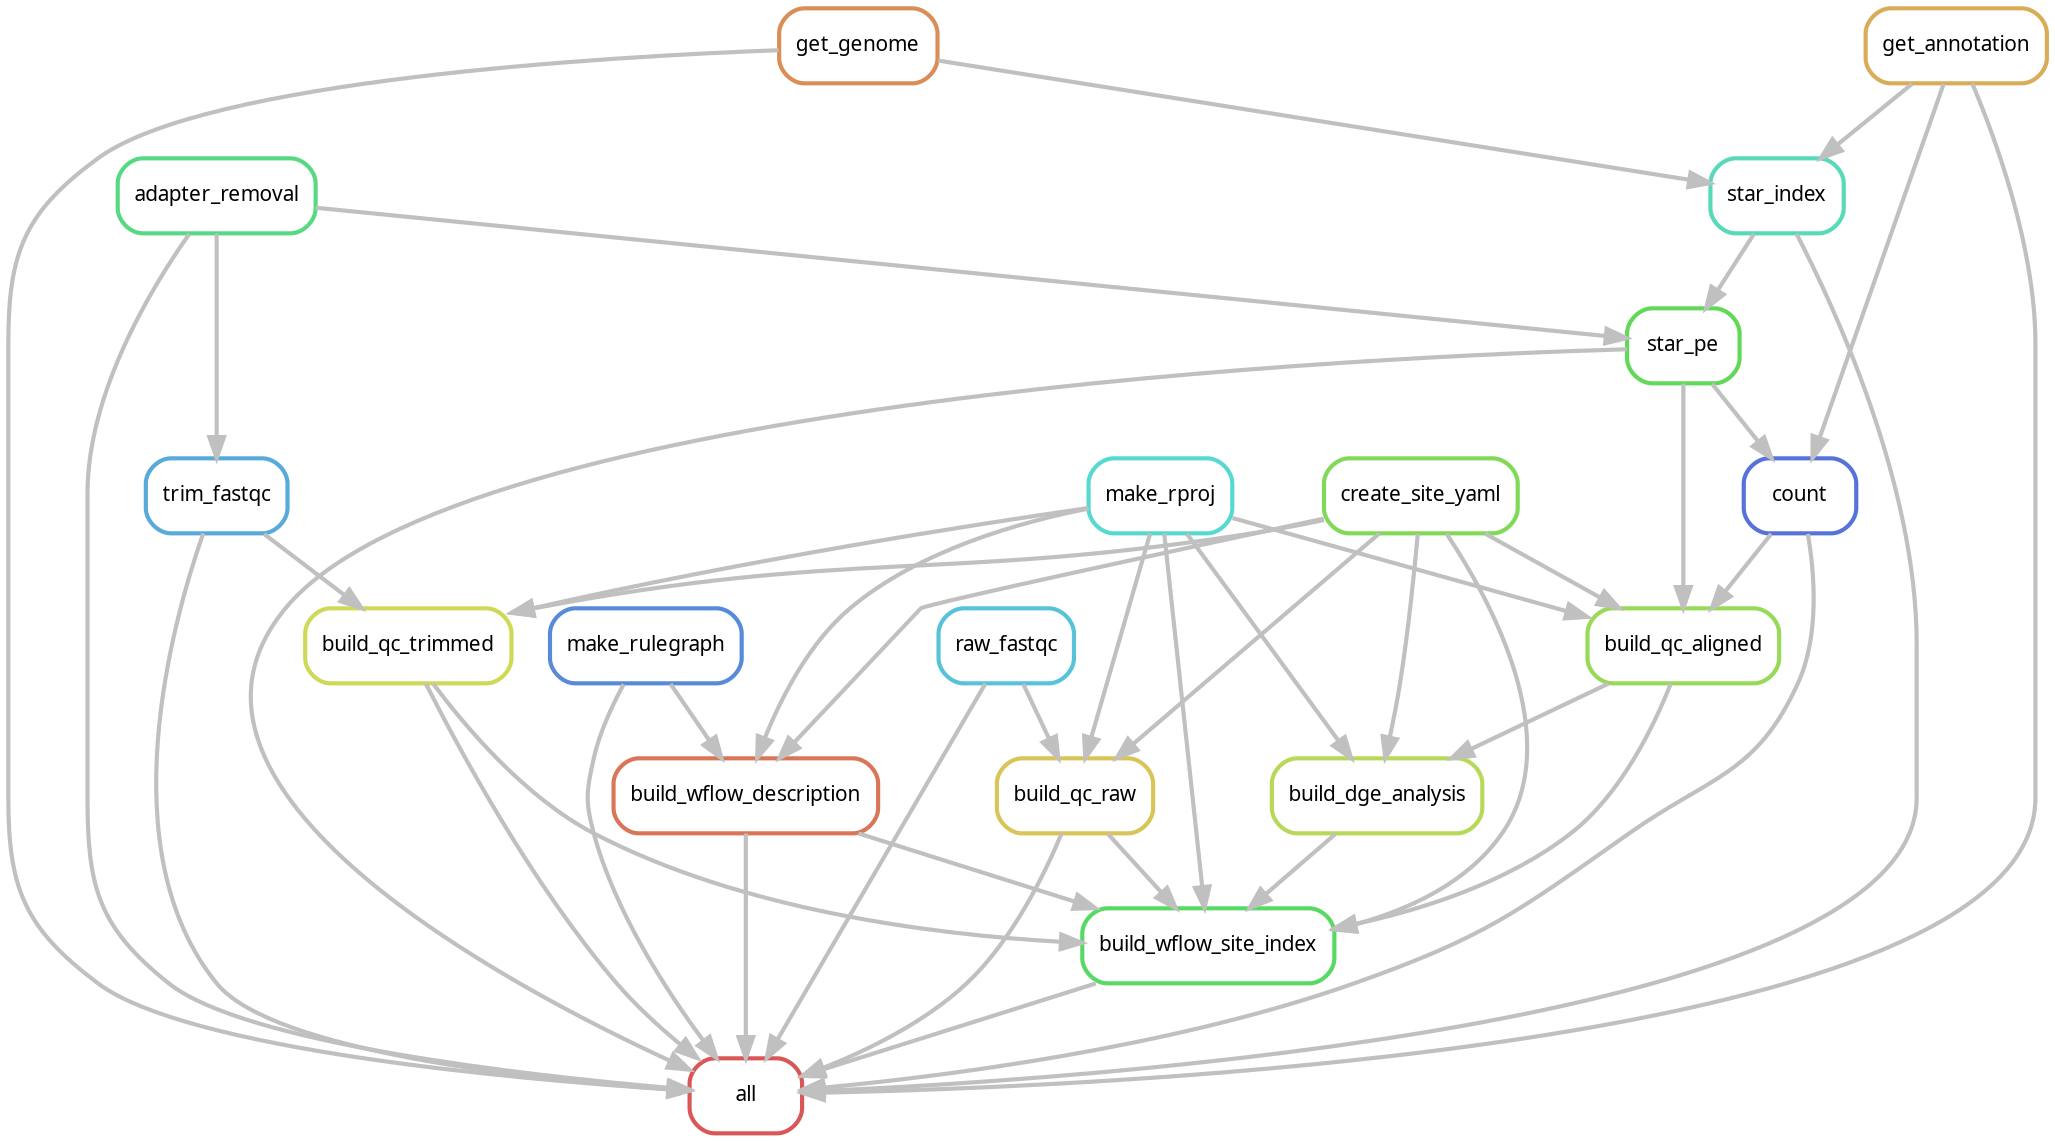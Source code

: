 digraph snakemake_dag {
    graph[bgcolor=white, margin=0];
    node[shape=box, style=rounded, fontname=sans,                 fontsize=10, penwidth=2];
    edge[penwidth=2, color=grey];
	0[label = "all", color = "0.00 0.6 0.85", style="rounded"];
	1[label = "raw_fastqc", color = "0.53 0.6 0.85", style="rounded"];
	2[label = "trim_fastqc", color = "0.56 0.6 0.85", style="rounded"];
	3[label = "star_pe", color = "0.32 0.6 0.85", style="rounded"];
	4[label = "adapter_removal", color = "0.39 0.6 0.85", style="rounded"];
	5[label = "build_wflow_description", color = "0.04 0.6 0.85", style="rounded"];
	6[label = "get_annotation", color = "0.11 0.6 0.85", style="rounded"];
	7[label = "star_index", color = "0.46 0.6 0.85", style="rounded"];
	8[label = "build_qc_trimmed", color = "0.18 0.6 0.85", style="rounded"];
	9[label = "get_genome", color = "0.07 0.6 0.85", style="rounded"];
	10[label = "make_rulegraph", color = "0.60 0.6 0.85", style="rounded"];
	11[label = "build_wflow_site_index", color = "0.35 0.6 0.85", style="rounded"];
	12[label = "count", color = "0.63 0.6 0.85", style="rounded"];
	13[label = "build_qc_raw", color = "0.14 0.6 0.85", style="rounded"];
	14[label = "create_site_yaml", color = "0.28 0.6 0.85", style="rounded"];
	15[label = "make_rproj", color = "0.49 0.6 0.85", style="rounded"];
	16[label = "build_qc_aligned", color = "0.25 0.6 0.85", style="rounded"];
	17[label = "build_dge_analysis", color = "0.21 0.6 0.85", style="rounded"];
	5 -> 0
	13 -> 0
	8 -> 0
	6 -> 0
	9 -> 0
	11 -> 0
	3 -> 0
	2 -> 0
	7 -> 0
	1 -> 0
	4 -> 0
	10 -> 0
	12 -> 0
	4 -> 2
	7 -> 3
	4 -> 3
	14 -> 5
	15 -> 5
	10 -> 5
	9 -> 7
	6 -> 7
	14 -> 8
	2 -> 8
	15 -> 8
	5 -> 11
	13 -> 11
	8 -> 11
	17 -> 11
	16 -> 11
	14 -> 11
	15 -> 11
	3 -> 12
	6 -> 12
	14 -> 13
	15 -> 13
	1 -> 13
	14 -> 16
	3 -> 16
	15 -> 16
	12 -> 16
	14 -> 17
	15 -> 17
	16 -> 17
}            
